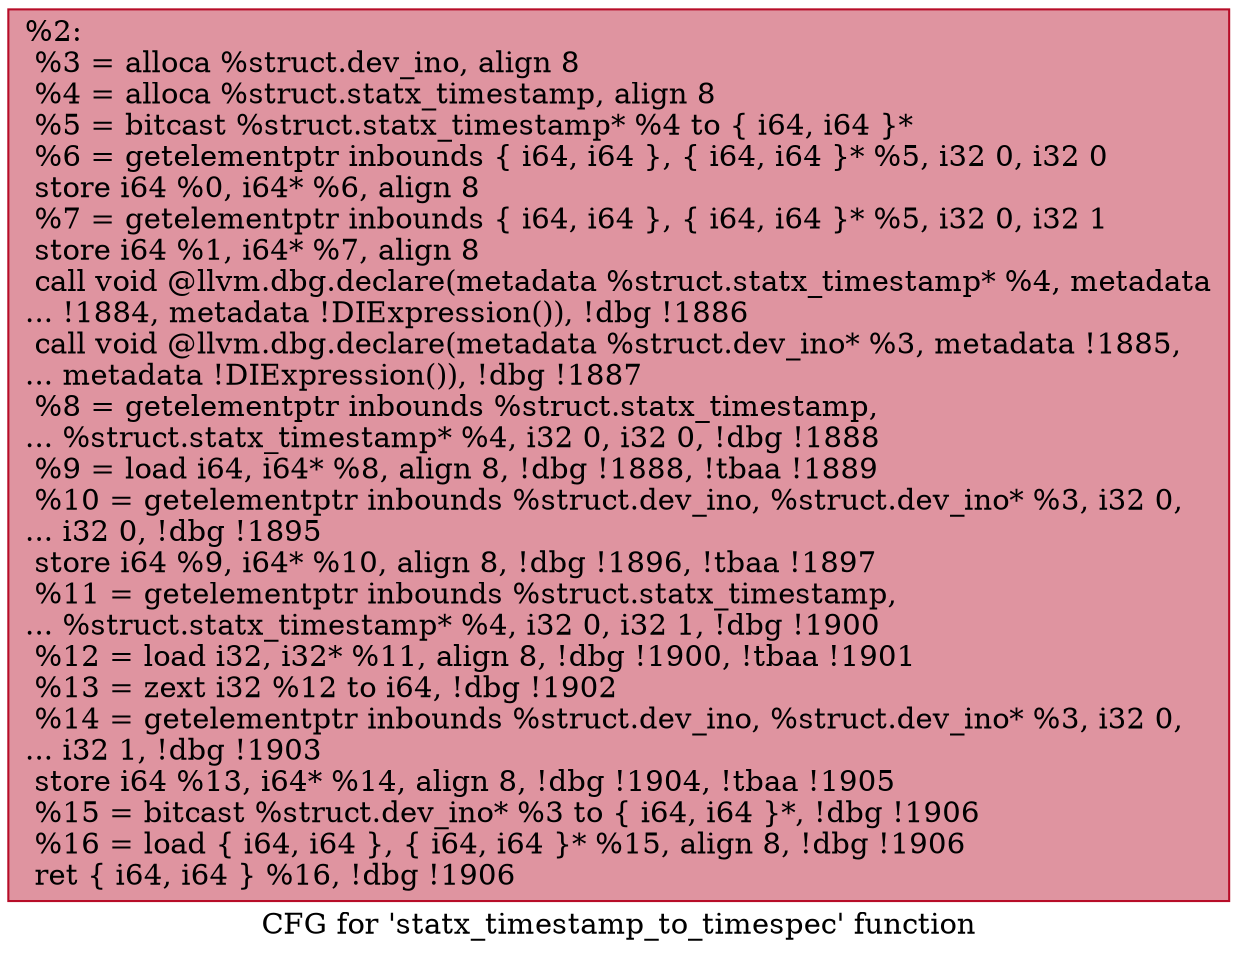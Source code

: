 digraph "CFG for 'statx_timestamp_to_timespec' function" {
	label="CFG for 'statx_timestamp_to_timespec' function";

	Node0x20360b0 [shape=record,color="#b70d28ff", style=filled, fillcolor="#b70d2870",label="{%2:\l  %3 = alloca %struct.dev_ino, align 8\l  %4 = alloca %struct.statx_timestamp, align 8\l  %5 = bitcast %struct.statx_timestamp* %4 to \{ i64, i64 \}*\l  %6 = getelementptr inbounds \{ i64, i64 \}, \{ i64, i64 \}* %5, i32 0, i32 0\l  store i64 %0, i64* %6, align 8\l  %7 = getelementptr inbounds \{ i64, i64 \}, \{ i64, i64 \}* %5, i32 0, i32 1\l  store i64 %1, i64* %7, align 8\l  call void @llvm.dbg.declare(metadata %struct.statx_timestamp* %4, metadata\l... !1884, metadata !DIExpression()), !dbg !1886\l  call void @llvm.dbg.declare(metadata %struct.dev_ino* %3, metadata !1885,\l... metadata !DIExpression()), !dbg !1887\l  %8 = getelementptr inbounds %struct.statx_timestamp,\l... %struct.statx_timestamp* %4, i32 0, i32 0, !dbg !1888\l  %9 = load i64, i64* %8, align 8, !dbg !1888, !tbaa !1889\l  %10 = getelementptr inbounds %struct.dev_ino, %struct.dev_ino* %3, i32 0,\l... i32 0, !dbg !1895\l  store i64 %9, i64* %10, align 8, !dbg !1896, !tbaa !1897\l  %11 = getelementptr inbounds %struct.statx_timestamp,\l... %struct.statx_timestamp* %4, i32 0, i32 1, !dbg !1900\l  %12 = load i32, i32* %11, align 8, !dbg !1900, !tbaa !1901\l  %13 = zext i32 %12 to i64, !dbg !1902\l  %14 = getelementptr inbounds %struct.dev_ino, %struct.dev_ino* %3, i32 0,\l... i32 1, !dbg !1903\l  store i64 %13, i64* %14, align 8, !dbg !1904, !tbaa !1905\l  %15 = bitcast %struct.dev_ino* %3 to \{ i64, i64 \}*, !dbg !1906\l  %16 = load \{ i64, i64 \}, \{ i64, i64 \}* %15, align 8, !dbg !1906\l  ret \{ i64, i64 \} %16, !dbg !1906\l}"];
}
